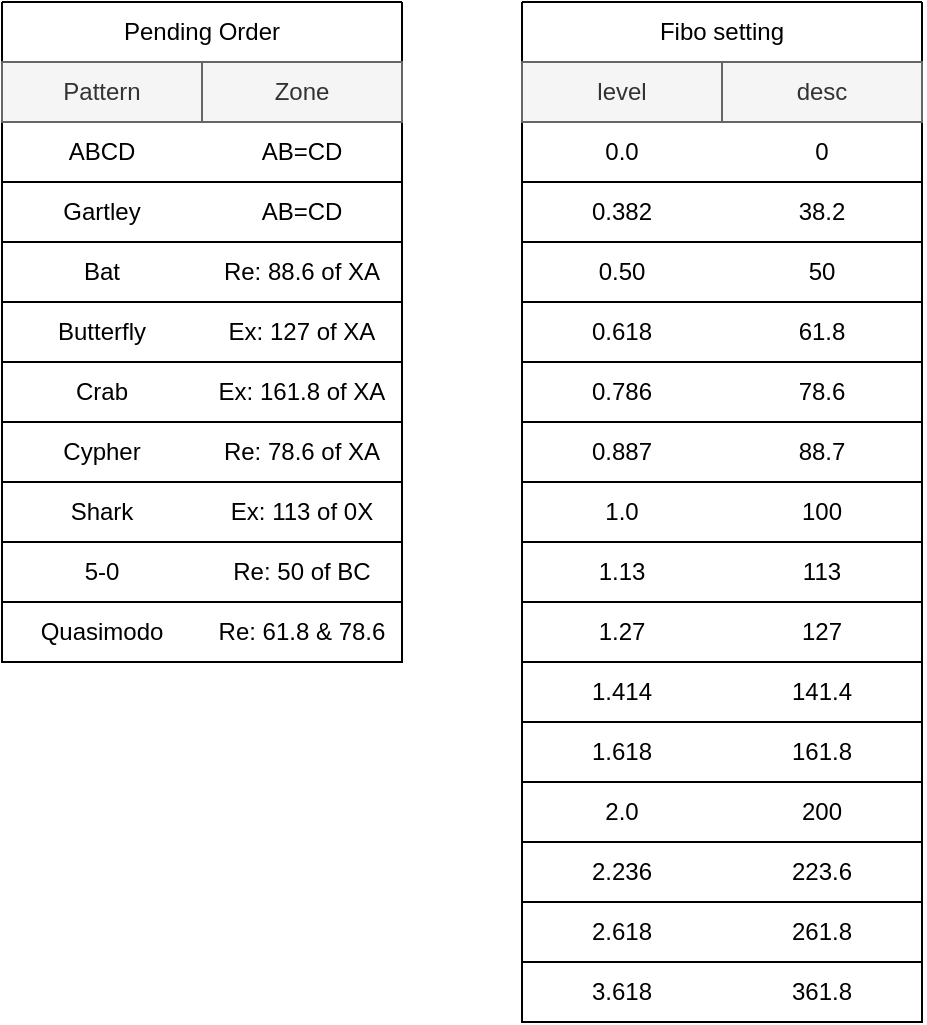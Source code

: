 <mxfile version="28.0.7">
  <diagram name="Page-1" id="uPd2p9e7OhqzQpt0yirn">
    <mxGraphModel dx="2448" dy="1295" grid="1" gridSize="10" guides="1" tooltips="1" connect="1" arrows="1" fold="1" page="1" pageScale="1" pageWidth="827" pageHeight="1169" math="0" shadow="0">
      <root>
        <mxCell id="0" />
        <mxCell id="1" parent="0" />
        <mxCell id="VpABTGJjlCjB_9lJFO_b-30" value="" style="swimlane;startSize=0;" vertex="1" parent="1">
          <mxGeometry x="180" y="160" width="200" height="330" as="geometry" />
        </mxCell>
        <mxCell id="VpABTGJjlCjB_9lJFO_b-29" value="ABCD" style="text;html=1;align=center;verticalAlign=middle;whiteSpace=wrap;rounded=0;strokeColor=none;" vertex="1" parent="VpABTGJjlCjB_9lJFO_b-30">
          <mxGeometry y="60" width="100" height="30" as="geometry" />
        </mxCell>
        <mxCell id="VpABTGJjlCjB_9lJFO_b-31" value="AB=CD" style="text;html=1;align=center;verticalAlign=middle;whiteSpace=wrap;rounded=0;strokeColor=none;" vertex="1" parent="VpABTGJjlCjB_9lJFO_b-30">
          <mxGeometry x="100" y="60" width="100" height="30" as="geometry" />
        </mxCell>
        <mxCell id="VpABTGJjlCjB_9lJFO_b-32" value="Gartley" style="text;html=1;align=center;verticalAlign=middle;whiteSpace=wrap;rounded=0;" vertex="1" parent="VpABTGJjlCjB_9lJFO_b-30">
          <mxGeometry y="90" width="100" height="30" as="geometry" />
        </mxCell>
        <mxCell id="VpABTGJjlCjB_9lJFO_b-33" value="AB=CD" style="text;html=1;align=center;verticalAlign=middle;whiteSpace=wrap;rounded=0;" vertex="1" parent="VpABTGJjlCjB_9lJFO_b-30">
          <mxGeometry x="100" y="90" width="100" height="30" as="geometry" />
        </mxCell>
        <mxCell id="VpABTGJjlCjB_9lJFO_b-34" value="Re: 88.6 of XA" style="text;html=1;align=center;verticalAlign=middle;whiteSpace=wrap;rounded=0;" vertex="1" parent="VpABTGJjlCjB_9lJFO_b-30">
          <mxGeometry x="100" y="120" width="100" height="30" as="geometry" />
        </mxCell>
        <mxCell id="VpABTGJjlCjB_9lJFO_b-35" value="Bat" style="text;html=1;align=center;verticalAlign=middle;whiteSpace=wrap;rounded=0;" vertex="1" parent="VpABTGJjlCjB_9lJFO_b-30">
          <mxGeometry y="120" width="100" height="30" as="geometry" />
        </mxCell>
        <mxCell id="VpABTGJjlCjB_9lJFO_b-36" value="Butterfly" style="text;html=1;align=center;verticalAlign=middle;whiteSpace=wrap;rounded=0;" vertex="1" parent="VpABTGJjlCjB_9lJFO_b-30">
          <mxGeometry y="150" width="100" height="30" as="geometry" />
        </mxCell>
        <mxCell id="VpABTGJjlCjB_9lJFO_b-37" value="Ex: 127 of XA" style="text;html=1;align=center;verticalAlign=middle;whiteSpace=wrap;rounded=0;" vertex="1" parent="VpABTGJjlCjB_9lJFO_b-30">
          <mxGeometry x="100" y="150" width="100" height="30" as="geometry" />
        </mxCell>
        <mxCell id="VpABTGJjlCjB_9lJFO_b-38" value="Crab" style="text;html=1;align=center;verticalAlign=middle;whiteSpace=wrap;rounded=0;" vertex="1" parent="VpABTGJjlCjB_9lJFO_b-30">
          <mxGeometry y="180" width="100" height="30" as="geometry" />
        </mxCell>
        <mxCell id="VpABTGJjlCjB_9lJFO_b-39" value="Ex: 161.8 of XA" style="text;html=1;align=center;verticalAlign=middle;whiteSpace=wrap;rounded=0;" vertex="1" parent="VpABTGJjlCjB_9lJFO_b-30">
          <mxGeometry x="100" y="180" width="100" height="30" as="geometry" />
        </mxCell>
        <mxCell id="VpABTGJjlCjB_9lJFO_b-40" value="Cypher" style="text;html=1;align=center;verticalAlign=middle;whiteSpace=wrap;rounded=0;" vertex="1" parent="VpABTGJjlCjB_9lJFO_b-30">
          <mxGeometry y="210" width="100" height="30" as="geometry" />
        </mxCell>
        <mxCell id="VpABTGJjlCjB_9lJFO_b-41" value="Re: 78.6 of XA" style="text;html=1;align=center;verticalAlign=middle;whiteSpace=wrap;rounded=0;" vertex="1" parent="VpABTGJjlCjB_9lJFO_b-30">
          <mxGeometry x="100" y="210" width="100" height="30" as="geometry" />
        </mxCell>
        <mxCell id="VpABTGJjlCjB_9lJFO_b-42" value="Shark" style="text;html=1;align=center;verticalAlign=middle;whiteSpace=wrap;rounded=0;" vertex="1" parent="VpABTGJjlCjB_9lJFO_b-30">
          <mxGeometry y="240" width="100" height="30" as="geometry" />
        </mxCell>
        <mxCell id="VpABTGJjlCjB_9lJFO_b-43" value="Ex: 113 of 0X" style="text;html=1;align=center;verticalAlign=middle;whiteSpace=wrap;rounded=0;" vertex="1" parent="VpABTGJjlCjB_9lJFO_b-30">
          <mxGeometry x="100" y="240" width="100" height="30" as="geometry" />
        </mxCell>
        <mxCell id="VpABTGJjlCjB_9lJFO_b-44" value="5-0" style="text;html=1;align=center;verticalAlign=middle;whiteSpace=wrap;rounded=0;" vertex="1" parent="VpABTGJjlCjB_9lJFO_b-30">
          <mxGeometry y="270" width="100" height="30" as="geometry" />
        </mxCell>
        <mxCell id="VpABTGJjlCjB_9lJFO_b-45" value="Re: 50 of BC" style="text;html=1;align=center;verticalAlign=middle;whiteSpace=wrap;rounded=0;" vertex="1" parent="VpABTGJjlCjB_9lJFO_b-30">
          <mxGeometry x="100" y="270" width="100" height="30" as="geometry" />
        </mxCell>
        <mxCell id="VpABTGJjlCjB_9lJFO_b-46" value="Quasimodo" style="text;html=1;align=center;verticalAlign=middle;whiteSpace=wrap;rounded=0;" vertex="1" parent="VpABTGJjlCjB_9lJFO_b-30">
          <mxGeometry y="300" width="100" height="30" as="geometry" />
        </mxCell>
        <mxCell id="VpABTGJjlCjB_9lJFO_b-48" value="Pattern" style="text;html=1;align=center;verticalAlign=middle;whiteSpace=wrap;rounded=0;fillColor=#f5f5f5;strokeColor=#666666;fontColor=#333333;" vertex="1" parent="VpABTGJjlCjB_9lJFO_b-30">
          <mxGeometry y="30" width="100" height="30" as="geometry" />
        </mxCell>
        <mxCell id="VpABTGJjlCjB_9lJFO_b-49" value="Zone" style="text;html=1;align=center;verticalAlign=middle;whiteSpace=wrap;rounded=0;fillColor=#f5f5f5;strokeColor=#666666;fontColor=#333333;" vertex="1" parent="VpABTGJjlCjB_9lJFO_b-30">
          <mxGeometry x="100" y="30" width="100" height="30" as="geometry" />
        </mxCell>
        <mxCell id="VpABTGJjlCjB_9lJFO_b-50" value="" style="endArrow=none;html=1;rounded=0;exitX=0;exitY=0;exitDx=0;exitDy=0;entryX=1;entryY=0;entryDx=0;entryDy=0;" edge="1" parent="VpABTGJjlCjB_9lJFO_b-30" source="VpABTGJjlCjB_9lJFO_b-32" target="VpABTGJjlCjB_9lJFO_b-33">
          <mxGeometry width="50" height="50" relative="1" as="geometry">
            <mxPoint x="210" y="180" as="sourcePoint" />
            <mxPoint x="260" y="130" as="targetPoint" />
          </mxGeometry>
        </mxCell>
        <mxCell id="VpABTGJjlCjB_9lJFO_b-51" value="" style="endArrow=none;html=1;rounded=0;exitX=0;exitY=0;exitDx=0;exitDy=0;entryX=1;entryY=0;entryDx=0;entryDy=0;" edge="1" parent="VpABTGJjlCjB_9lJFO_b-30" source="VpABTGJjlCjB_9lJFO_b-35" target="VpABTGJjlCjB_9lJFO_b-34">
          <mxGeometry width="50" height="50" relative="1" as="geometry">
            <mxPoint x="210" y="180" as="sourcePoint" />
            <mxPoint x="260" y="130" as="targetPoint" />
          </mxGeometry>
        </mxCell>
        <mxCell id="VpABTGJjlCjB_9lJFO_b-52" value="" style="endArrow=none;html=1;rounded=0;exitX=0;exitY=0;exitDx=0;exitDy=0;entryX=1;entryY=0;entryDx=0;entryDy=0;" edge="1" parent="VpABTGJjlCjB_9lJFO_b-30" source="VpABTGJjlCjB_9lJFO_b-36" target="VpABTGJjlCjB_9lJFO_b-37">
          <mxGeometry width="50" height="50" relative="1" as="geometry">
            <mxPoint x="210" y="180" as="sourcePoint" />
            <mxPoint x="260" y="130" as="targetPoint" />
          </mxGeometry>
        </mxCell>
        <mxCell id="VpABTGJjlCjB_9lJFO_b-53" value="" style="endArrow=none;html=1;rounded=0;exitX=0;exitY=0;exitDx=0;exitDy=0;entryX=1;entryY=0;entryDx=0;entryDy=0;" edge="1" parent="VpABTGJjlCjB_9lJFO_b-30" source="VpABTGJjlCjB_9lJFO_b-38" target="VpABTGJjlCjB_9lJFO_b-39">
          <mxGeometry width="50" height="50" relative="1" as="geometry">
            <mxPoint x="210" y="190" as="sourcePoint" />
            <mxPoint x="260" y="140" as="targetPoint" />
          </mxGeometry>
        </mxCell>
        <mxCell id="VpABTGJjlCjB_9lJFO_b-54" value="" style="endArrow=none;html=1;rounded=0;exitX=0;exitY=0;exitDx=0;exitDy=0;entryX=1;entryY=0;entryDx=0;entryDy=0;" edge="1" parent="VpABTGJjlCjB_9lJFO_b-30" source="VpABTGJjlCjB_9lJFO_b-40" target="VpABTGJjlCjB_9lJFO_b-41">
          <mxGeometry width="50" height="50" relative="1" as="geometry">
            <mxPoint x="210" y="230" as="sourcePoint" />
            <mxPoint x="260" y="180" as="targetPoint" />
          </mxGeometry>
        </mxCell>
        <mxCell id="VpABTGJjlCjB_9lJFO_b-55" value="" style="endArrow=none;html=1;rounded=0;exitX=0;exitY=1;exitDx=0;exitDy=0;entryX=1;entryY=0;entryDx=0;entryDy=0;" edge="1" parent="VpABTGJjlCjB_9lJFO_b-30" source="VpABTGJjlCjB_9lJFO_b-40" target="VpABTGJjlCjB_9lJFO_b-43">
          <mxGeometry width="50" height="50" relative="1" as="geometry">
            <mxPoint x="210" y="260" as="sourcePoint" />
            <mxPoint x="260" y="210" as="targetPoint" />
          </mxGeometry>
        </mxCell>
        <mxCell id="VpABTGJjlCjB_9lJFO_b-56" value="" style="endArrow=none;html=1;rounded=0;exitX=0;exitY=0;exitDx=0;exitDy=0;entryX=1;entryY=1;entryDx=0;entryDy=0;" edge="1" parent="VpABTGJjlCjB_9lJFO_b-30" source="VpABTGJjlCjB_9lJFO_b-44" target="VpABTGJjlCjB_9lJFO_b-43">
          <mxGeometry width="50" height="50" relative="1" as="geometry">
            <mxPoint x="210" y="260" as="sourcePoint" />
            <mxPoint x="260" y="210" as="targetPoint" />
          </mxGeometry>
        </mxCell>
        <mxCell id="VpABTGJjlCjB_9lJFO_b-57" value="" style="endArrow=none;html=1;rounded=0;exitX=0;exitY=1;exitDx=0;exitDy=0;entryX=1;entryY=1;entryDx=0;entryDy=0;" edge="1" parent="VpABTGJjlCjB_9lJFO_b-30" source="VpABTGJjlCjB_9lJFO_b-44" target="VpABTGJjlCjB_9lJFO_b-45">
          <mxGeometry width="50" height="50" relative="1" as="geometry">
            <mxPoint x="210" y="260" as="sourcePoint" />
            <mxPoint x="260" y="210" as="targetPoint" />
          </mxGeometry>
        </mxCell>
        <mxCell id="VpABTGJjlCjB_9lJFO_b-47" value="Re: 61.8 &amp;amp; 78.6" style="text;html=1;align=center;verticalAlign=middle;whiteSpace=wrap;rounded=0;" vertex="1" parent="VpABTGJjlCjB_9lJFO_b-30">
          <mxGeometry x="100" y="300" width="100" height="30" as="geometry" />
        </mxCell>
        <mxCell id="VpABTGJjlCjB_9lJFO_b-59" value="Pending Order" style="text;html=1;align=center;verticalAlign=middle;whiteSpace=wrap;rounded=0;" vertex="1" parent="VpABTGJjlCjB_9lJFO_b-30">
          <mxGeometry width="200" height="30" as="geometry" />
        </mxCell>
        <mxCell id="VpABTGJjlCjB_9lJFO_b-60" value="" style="swimlane;startSize=0;" vertex="1" parent="1">
          <mxGeometry x="440" y="160" width="200" height="510" as="geometry" />
        </mxCell>
        <mxCell id="VpABTGJjlCjB_9lJFO_b-61" value="0.0" style="text;html=1;align=center;verticalAlign=middle;whiteSpace=wrap;rounded=0;strokeColor=none;" vertex="1" parent="VpABTGJjlCjB_9lJFO_b-60">
          <mxGeometry y="60" width="100" height="30" as="geometry" />
        </mxCell>
        <mxCell id="VpABTGJjlCjB_9lJFO_b-62" value="0" style="text;html=1;align=center;verticalAlign=middle;whiteSpace=wrap;rounded=0;strokeColor=none;" vertex="1" parent="VpABTGJjlCjB_9lJFO_b-60">
          <mxGeometry x="100" y="60" width="100" height="30" as="geometry" />
        </mxCell>
        <mxCell id="VpABTGJjlCjB_9lJFO_b-63" value="0.382" style="text;html=1;align=center;verticalAlign=middle;whiteSpace=wrap;rounded=0;" vertex="1" parent="VpABTGJjlCjB_9lJFO_b-60">
          <mxGeometry y="90" width="100" height="30" as="geometry" />
        </mxCell>
        <mxCell id="VpABTGJjlCjB_9lJFO_b-64" value="38.2" style="text;html=1;align=center;verticalAlign=middle;whiteSpace=wrap;rounded=0;" vertex="1" parent="VpABTGJjlCjB_9lJFO_b-60">
          <mxGeometry x="100" y="90" width="100" height="30" as="geometry" />
        </mxCell>
        <mxCell id="VpABTGJjlCjB_9lJFO_b-65" value="50" style="text;html=1;align=center;verticalAlign=middle;whiteSpace=wrap;rounded=0;" vertex="1" parent="VpABTGJjlCjB_9lJFO_b-60">
          <mxGeometry x="100" y="120" width="100" height="30" as="geometry" />
        </mxCell>
        <mxCell id="VpABTGJjlCjB_9lJFO_b-66" value="0.50" style="text;html=1;align=center;verticalAlign=middle;whiteSpace=wrap;rounded=0;" vertex="1" parent="VpABTGJjlCjB_9lJFO_b-60">
          <mxGeometry y="120" width="100" height="30" as="geometry" />
        </mxCell>
        <mxCell id="VpABTGJjlCjB_9lJFO_b-67" value="0.618" style="text;html=1;align=center;verticalAlign=middle;whiteSpace=wrap;rounded=0;" vertex="1" parent="VpABTGJjlCjB_9lJFO_b-60">
          <mxGeometry y="150" width="100" height="30" as="geometry" />
        </mxCell>
        <mxCell id="VpABTGJjlCjB_9lJFO_b-68" value="61.8" style="text;html=1;align=center;verticalAlign=middle;whiteSpace=wrap;rounded=0;" vertex="1" parent="VpABTGJjlCjB_9lJFO_b-60">
          <mxGeometry x="100" y="150" width="100" height="30" as="geometry" />
        </mxCell>
        <mxCell id="VpABTGJjlCjB_9lJFO_b-69" value="0.786" style="text;html=1;align=center;verticalAlign=middle;whiteSpace=wrap;rounded=0;" vertex="1" parent="VpABTGJjlCjB_9lJFO_b-60">
          <mxGeometry y="180" width="100" height="30" as="geometry" />
        </mxCell>
        <mxCell id="VpABTGJjlCjB_9lJFO_b-70" value="78.6" style="text;html=1;align=center;verticalAlign=middle;whiteSpace=wrap;rounded=0;" vertex="1" parent="VpABTGJjlCjB_9lJFO_b-60">
          <mxGeometry x="100" y="180" width="100" height="30" as="geometry" />
        </mxCell>
        <mxCell id="VpABTGJjlCjB_9lJFO_b-71" value="0.887" style="text;html=1;align=center;verticalAlign=middle;whiteSpace=wrap;rounded=0;" vertex="1" parent="VpABTGJjlCjB_9lJFO_b-60">
          <mxGeometry y="210" width="100" height="30" as="geometry" />
        </mxCell>
        <mxCell id="VpABTGJjlCjB_9lJFO_b-72" value="88.7" style="text;html=1;align=center;verticalAlign=middle;whiteSpace=wrap;rounded=0;" vertex="1" parent="VpABTGJjlCjB_9lJFO_b-60">
          <mxGeometry x="100" y="210" width="100" height="30" as="geometry" />
        </mxCell>
        <mxCell id="VpABTGJjlCjB_9lJFO_b-73" value="1.0" style="text;html=1;align=center;verticalAlign=middle;whiteSpace=wrap;rounded=0;" vertex="1" parent="VpABTGJjlCjB_9lJFO_b-60">
          <mxGeometry y="240" width="100" height="30" as="geometry" />
        </mxCell>
        <mxCell id="VpABTGJjlCjB_9lJFO_b-74" value="100" style="text;html=1;align=center;verticalAlign=middle;whiteSpace=wrap;rounded=0;" vertex="1" parent="VpABTGJjlCjB_9lJFO_b-60">
          <mxGeometry x="100" y="240" width="100" height="30" as="geometry" />
        </mxCell>
        <mxCell id="VpABTGJjlCjB_9lJFO_b-75" value="1.13" style="text;html=1;align=center;verticalAlign=middle;whiteSpace=wrap;rounded=0;" vertex="1" parent="VpABTGJjlCjB_9lJFO_b-60">
          <mxGeometry y="270" width="100" height="30" as="geometry" />
        </mxCell>
        <mxCell id="VpABTGJjlCjB_9lJFO_b-76" value="113" style="text;html=1;align=center;verticalAlign=middle;whiteSpace=wrap;rounded=0;" vertex="1" parent="VpABTGJjlCjB_9lJFO_b-60">
          <mxGeometry x="100" y="270" width="100" height="30" as="geometry" />
        </mxCell>
        <mxCell id="VpABTGJjlCjB_9lJFO_b-77" value="1.27" style="text;html=1;align=center;verticalAlign=middle;whiteSpace=wrap;rounded=0;" vertex="1" parent="VpABTGJjlCjB_9lJFO_b-60">
          <mxGeometry y="300" width="100" height="30" as="geometry" />
        </mxCell>
        <mxCell id="VpABTGJjlCjB_9lJFO_b-78" value="level" style="text;html=1;align=center;verticalAlign=middle;whiteSpace=wrap;rounded=0;fillColor=#f5f5f5;strokeColor=#666666;fontColor=#333333;" vertex="1" parent="VpABTGJjlCjB_9lJFO_b-60">
          <mxGeometry y="30" width="100" height="30" as="geometry" />
        </mxCell>
        <mxCell id="VpABTGJjlCjB_9lJFO_b-79" value="desc" style="text;html=1;align=center;verticalAlign=middle;whiteSpace=wrap;rounded=0;fillColor=#f5f5f5;strokeColor=#666666;fontColor=#333333;" vertex="1" parent="VpABTGJjlCjB_9lJFO_b-60">
          <mxGeometry x="100" y="30" width="100" height="30" as="geometry" />
        </mxCell>
        <mxCell id="VpABTGJjlCjB_9lJFO_b-80" value="" style="endArrow=none;html=1;rounded=0;exitX=0;exitY=0;exitDx=0;exitDy=0;entryX=1;entryY=0;entryDx=0;entryDy=0;" edge="1" parent="VpABTGJjlCjB_9lJFO_b-60" source="VpABTGJjlCjB_9lJFO_b-63" target="VpABTGJjlCjB_9lJFO_b-64">
          <mxGeometry width="50" height="50" relative="1" as="geometry">
            <mxPoint x="210" y="180" as="sourcePoint" />
            <mxPoint x="260" y="130" as="targetPoint" />
          </mxGeometry>
        </mxCell>
        <mxCell id="VpABTGJjlCjB_9lJFO_b-81" value="" style="endArrow=none;html=1;rounded=0;exitX=0;exitY=0;exitDx=0;exitDy=0;entryX=1;entryY=0;entryDx=0;entryDy=0;" edge="1" parent="VpABTGJjlCjB_9lJFO_b-60" source="VpABTGJjlCjB_9lJFO_b-66" target="VpABTGJjlCjB_9lJFO_b-65">
          <mxGeometry width="50" height="50" relative="1" as="geometry">
            <mxPoint x="210" y="180" as="sourcePoint" />
            <mxPoint x="260" y="130" as="targetPoint" />
          </mxGeometry>
        </mxCell>
        <mxCell id="VpABTGJjlCjB_9lJFO_b-82" value="" style="endArrow=none;html=1;rounded=0;exitX=0;exitY=0;exitDx=0;exitDy=0;entryX=1;entryY=0;entryDx=0;entryDy=0;" edge="1" parent="VpABTGJjlCjB_9lJFO_b-60" source="VpABTGJjlCjB_9lJFO_b-67" target="VpABTGJjlCjB_9lJFO_b-68">
          <mxGeometry width="50" height="50" relative="1" as="geometry">
            <mxPoint x="210" y="180" as="sourcePoint" />
            <mxPoint x="260" y="130" as="targetPoint" />
          </mxGeometry>
        </mxCell>
        <mxCell id="VpABTGJjlCjB_9lJFO_b-83" value="" style="endArrow=none;html=1;rounded=0;exitX=0;exitY=0;exitDx=0;exitDy=0;entryX=1;entryY=0;entryDx=0;entryDy=0;" edge="1" parent="VpABTGJjlCjB_9lJFO_b-60" source="VpABTGJjlCjB_9lJFO_b-69" target="VpABTGJjlCjB_9lJFO_b-70">
          <mxGeometry width="50" height="50" relative="1" as="geometry">
            <mxPoint x="210" y="190" as="sourcePoint" />
            <mxPoint x="260" y="140" as="targetPoint" />
          </mxGeometry>
        </mxCell>
        <mxCell id="VpABTGJjlCjB_9lJFO_b-84" value="" style="endArrow=none;html=1;rounded=0;exitX=0;exitY=0;exitDx=0;exitDy=0;entryX=1;entryY=0;entryDx=0;entryDy=0;" edge="1" parent="VpABTGJjlCjB_9lJFO_b-60" source="VpABTGJjlCjB_9lJFO_b-71" target="VpABTGJjlCjB_9lJFO_b-72">
          <mxGeometry width="50" height="50" relative="1" as="geometry">
            <mxPoint x="210" y="230" as="sourcePoint" />
            <mxPoint x="260" y="180" as="targetPoint" />
          </mxGeometry>
        </mxCell>
        <mxCell id="VpABTGJjlCjB_9lJFO_b-85" value="" style="endArrow=none;html=1;rounded=0;exitX=0;exitY=1;exitDx=0;exitDy=0;entryX=1;entryY=0;entryDx=0;entryDy=0;" edge="1" parent="VpABTGJjlCjB_9lJFO_b-60" source="VpABTGJjlCjB_9lJFO_b-71" target="VpABTGJjlCjB_9lJFO_b-74">
          <mxGeometry width="50" height="50" relative="1" as="geometry">
            <mxPoint x="210" y="260" as="sourcePoint" />
            <mxPoint x="260" y="210" as="targetPoint" />
          </mxGeometry>
        </mxCell>
        <mxCell id="VpABTGJjlCjB_9lJFO_b-86" value="" style="endArrow=none;html=1;rounded=0;exitX=0;exitY=0;exitDx=0;exitDy=0;entryX=1;entryY=1;entryDx=0;entryDy=0;" edge="1" parent="VpABTGJjlCjB_9lJFO_b-60" source="VpABTGJjlCjB_9lJFO_b-75" target="VpABTGJjlCjB_9lJFO_b-74">
          <mxGeometry width="50" height="50" relative="1" as="geometry">
            <mxPoint x="210" y="260" as="sourcePoint" />
            <mxPoint x="260" y="210" as="targetPoint" />
          </mxGeometry>
        </mxCell>
        <mxCell id="VpABTGJjlCjB_9lJFO_b-87" value="" style="endArrow=none;html=1;rounded=0;exitX=0;exitY=1;exitDx=0;exitDy=0;entryX=1;entryY=1;entryDx=0;entryDy=0;" edge="1" parent="VpABTGJjlCjB_9lJFO_b-60" source="VpABTGJjlCjB_9lJFO_b-75" target="VpABTGJjlCjB_9lJFO_b-76">
          <mxGeometry width="50" height="50" relative="1" as="geometry">
            <mxPoint x="210" y="260" as="sourcePoint" />
            <mxPoint x="260" y="210" as="targetPoint" />
          </mxGeometry>
        </mxCell>
        <mxCell id="VpABTGJjlCjB_9lJFO_b-89" value="Fibo setting" style="text;html=1;align=center;verticalAlign=middle;whiteSpace=wrap;rounded=0;" vertex="1" parent="VpABTGJjlCjB_9lJFO_b-60">
          <mxGeometry width="200" height="30" as="geometry" />
        </mxCell>
        <mxCell id="VpABTGJjlCjB_9lJFO_b-88" value="127" style="text;html=1;align=center;verticalAlign=middle;whiteSpace=wrap;rounded=0;" vertex="1" parent="VpABTGJjlCjB_9lJFO_b-60">
          <mxGeometry x="100" y="300" width="100" height="30" as="geometry" />
        </mxCell>
        <mxCell id="VpABTGJjlCjB_9lJFO_b-90" value="1.414" style="text;html=1;align=center;verticalAlign=middle;whiteSpace=wrap;rounded=0;" vertex="1" parent="VpABTGJjlCjB_9lJFO_b-60">
          <mxGeometry y="330" width="100" height="30" as="geometry" />
        </mxCell>
        <mxCell id="VpABTGJjlCjB_9lJFO_b-91" value="" style="endArrow=none;html=1;rounded=0;exitX=0;exitY=1;exitDx=0;exitDy=0;entryX=1;entryY=1;entryDx=0;entryDy=0;" edge="1" parent="VpABTGJjlCjB_9lJFO_b-60">
          <mxGeometry width="50" height="50" relative="1" as="geometry">
            <mxPoint y="330" as="sourcePoint" />
            <mxPoint x="200" y="330" as="targetPoint" />
          </mxGeometry>
        </mxCell>
        <mxCell id="VpABTGJjlCjB_9lJFO_b-92" value="141.4" style="text;html=1;align=center;verticalAlign=middle;whiteSpace=wrap;rounded=0;" vertex="1" parent="VpABTGJjlCjB_9lJFO_b-60">
          <mxGeometry x="100" y="330" width="100" height="30" as="geometry" />
        </mxCell>
        <mxCell id="VpABTGJjlCjB_9lJFO_b-93" value="1.618" style="text;html=1;align=center;verticalAlign=middle;whiteSpace=wrap;rounded=0;" vertex="1" parent="VpABTGJjlCjB_9lJFO_b-60">
          <mxGeometry y="360" width="100" height="30" as="geometry" />
        </mxCell>
        <mxCell id="VpABTGJjlCjB_9lJFO_b-94" value="" style="endArrow=none;html=1;rounded=0;exitX=0;exitY=1;exitDx=0;exitDy=0;entryX=1;entryY=1;entryDx=0;entryDy=0;" edge="1" parent="VpABTGJjlCjB_9lJFO_b-60">
          <mxGeometry width="50" height="50" relative="1" as="geometry">
            <mxPoint y="360" as="sourcePoint" />
            <mxPoint x="200" y="360" as="targetPoint" />
          </mxGeometry>
        </mxCell>
        <mxCell id="VpABTGJjlCjB_9lJFO_b-95" value="161.8" style="text;html=1;align=center;verticalAlign=middle;whiteSpace=wrap;rounded=0;" vertex="1" parent="VpABTGJjlCjB_9lJFO_b-60">
          <mxGeometry x="100" y="360" width="100" height="30" as="geometry" />
        </mxCell>
        <mxCell id="VpABTGJjlCjB_9lJFO_b-96" value="2.0" style="text;html=1;align=center;verticalAlign=middle;whiteSpace=wrap;rounded=0;" vertex="1" parent="VpABTGJjlCjB_9lJFO_b-60">
          <mxGeometry y="390" width="100" height="30" as="geometry" />
        </mxCell>
        <mxCell id="VpABTGJjlCjB_9lJFO_b-97" value="" style="endArrow=none;html=1;rounded=0;exitX=0;exitY=1;exitDx=0;exitDy=0;entryX=1;entryY=1;entryDx=0;entryDy=0;" edge="1" parent="VpABTGJjlCjB_9lJFO_b-60">
          <mxGeometry width="50" height="50" relative="1" as="geometry">
            <mxPoint y="390" as="sourcePoint" />
            <mxPoint x="200" y="390" as="targetPoint" />
          </mxGeometry>
        </mxCell>
        <mxCell id="VpABTGJjlCjB_9lJFO_b-98" value="200" style="text;html=1;align=center;verticalAlign=middle;whiteSpace=wrap;rounded=0;" vertex="1" parent="VpABTGJjlCjB_9lJFO_b-60">
          <mxGeometry x="100" y="390" width="100" height="30" as="geometry" />
        </mxCell>
        <mxCell id="VpABTGJjlCjB_9lJFO_b-99" value="2.236" style="text;html=1;align=center;verticalAlign=middle;whiteSpace=wrap;rounded=0;" vertex="1" parent="VpABTGJjlCjB_9lJFO_b-60">
          <mxGeometry y="420" width="100" height="30" as="geometry" />
        </mxCell>
        <mxCell id="VpABTGJjlCjB_9lJFO_b-100" value="" style="endArrow=none;html=1;rounded=0;exitX=0;exitY=1;exitDx=0;exitDy=0;entryX=1;entryY=1;entryDx=0;entryDy=0;" edge="1" parent="VpABTGJjlCjB_9lJFO_b-60">
          <mxGeometry width="50" height="50" relative="1" as="geometry">
            <mxPoint y="420" as="sourcePoint" />
            <mxPoint x="200" y="420" as="targetPoint" />
          </mxGeometry>
        </mxCell>
        <mxCell id="VpABTGJjlCjB_9lJFO_b-101" value="223.6" style="text;html=1;align=center;verticalAlign=middle;whiteSpace=wrap;rounded=0;" vertex="1" parent="VpABTGJjlCjB_9lJFO_b-60">
          <mxGeometry x="100" y="420" width="100" height="30" as="geometry" />
        </mxCell>
        <mxCell id="VpABTGJjlCjB_9lJFO_b-102" value="2.618" style="text;html=1;align=center;verticalAlign=middle;whiteSpace=wrap;rounded=0;" vertex="1" parent="VpABTGJjlCjB_9lJFO_b-60">
          <mxGeometry y="450" width="100" height="30" as="geometry" />
        </mxCell>
        <mxCell id="VpABTGJjlCjB_9lJFO_b-103" value="" style="endArrow=none;html=1;rounded=0;exitX=0;exitY=1;exitDx=0;exitDy=0;entryX=1;entryY=1;entryDx=0;entryDy=0;" edge="1" parent="VpABTGJjlCjB_9lJFO_b-60">
          <mxGeometry width="50" height="50" relative="1" as="geometry">
            <mxPoint y="450" as="sourcePoint" />
            <mxPoint x="200" y="450" as="targetPoint" />
          </mxGeometry>
        </mxCell>
        <mxCell id="VpABTGJjlCjB_9lJFO_b-104" value="261.8" style="text;html=1;align=center;verticalAlign=middle;whiteSpace=wrap;rounded=0;" vertex="1" parent="VpABTGJjlCjB_9lJFO_b-60">
          <mxGeometry x="100" y="450" width="100" height="30" as="geometry" />
        </mxCell>
        <mxCell id="VpABTGJjlCjB_9lJFO_b-105" value="3.618" style="text;html=1;align=center;verticalAlign=middle;whiteSpace=wrap;rounded=0;" vertex="1" parent="VpABTGJjlCjB_9lJFO_b-60">
          <mxGeometry y="480" width="100" height="30" as="geometry" />
        </mxCell>
        <mxCell id="VpABTGJjlCjB_9lJFO_b-106" value="" style="endArrow=none;html=1;rounded=0;exitX=0;exitY=1;exitDx=0;exitDy=0;entryX=1;entryY=1;entryDx=0;entryDy=0;" edge="1" parent="VpABTGJjlCjB_9lJFO_b-60">
          <mxGeometry width="50" height="50" relative="1" as="geometry">
            <mxPoint y="480" as="sourcePoint" />
            <mxPoint x="200" y="480" as="targetPoint" />
          </mxGeometry>
        </mxCell>
        <mxCell id="VpABTGJjlCjB_9lJFO_b-107" value="361.8" style="text;html=1;align=center;verticalAlign=middle;whiteSpace=wrap;rounded=0;" vertex="1" parent="VpABTGJjlCjB_9lJFO_b-60">
          <mxGeometry x="100" y="480" width="100" height="30" as="geometry" />
        </mxCell>
      </root>
    </mxGraphModel>
  </diagram>
</mxfile>

